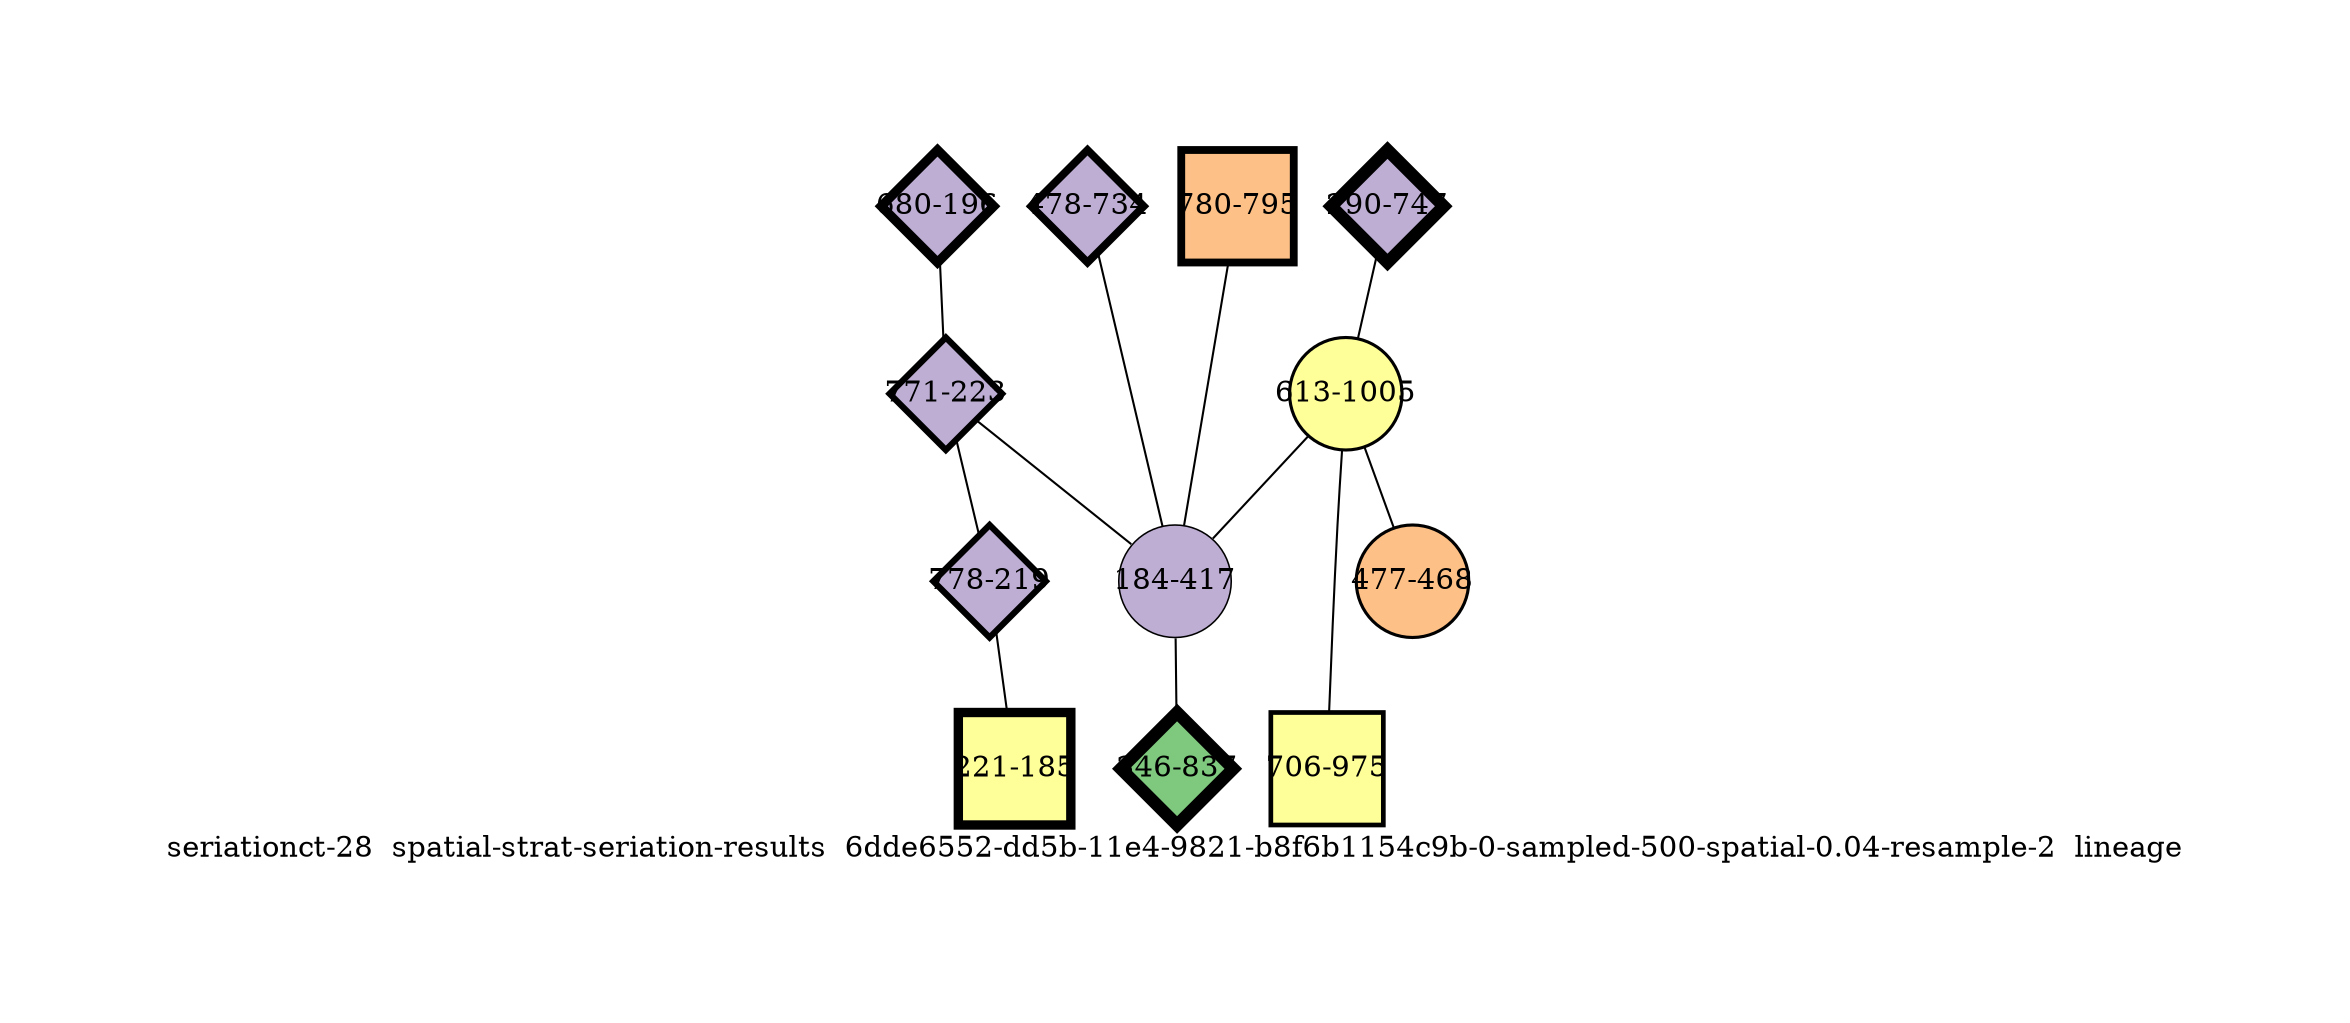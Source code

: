 strict graph "seriationct-28  spatial-strat-seriation-results  6dde6552-dd5b-11e4-9821-b8f6b1154c9b-0-sampled-500-spatial-0.04-resample-2  lineage" {
labelloc=b;
ratio=auto;
pad="1.0";
label="seriationct-28  spatial-strat-seriation-results  6dde6552-dd5b-11e4-9821-b8f6b1154c9b-0-sampled-500-spatial-0.04-resample-2  lineage";
node [width="0.75", style=filled, fixedsize=true, height="0.75", shape=circle, label=""];
0 [xCoordinate="196.0", appears_in_slice=6, yCoordinate="680.0", colorscheme=accent8, lineage_id=2, short_label="680-196", label="680-196", shape=diamond, cluster_id=1, fillcolor=2, size="500.0", id=0, penwidth="4.5"];
1 [xCoordinate="747.0", appears_in_slice=8, yCoordinate="290.0", colorscheme=accent8, lineage_id=2, short_label="290-747", label="290-747", shape=diamond, cluster_id=1, fillcolor=2, size="500.0", id=1, penwidth="6.0"];
2 [xCoordinate="223.0", appears_in_slice=4, yCoordinate="771.0", colorscheme=accent8, lineage_id=2, short_label="771-223", label="771-223", shape=diamond, cluster_id=1, fillcolor=2, size="500.0", id=2, penwidth="3.0"];
3 [xCoordinate="1005.0", appears_in_slice=2, yCoordinate="613.0", colorscheme=accent8, lineage_id=0, short_label="613-1005", label="613-1005", shape=circle, cluster_id=3, fillcolor=4, size="500.0", id=3, penwidth="1.5"];
4 [xCoordinate="219.0", appears_in_slice=4, yCoordinate="778.0", colorscheme=accent8, lineage_id=2, short_label="778-219", label="778-219", shape=diamond, cluster_id=1, fillcolor=2, size="500.0", id=4, penwidth="3.0"];
5 [xCoordinate="734.0", appears_in_slice=5, yCoordinate="478.0", colorscheme=accent8, lineage_id=2, short_label="478-734", label="478-734", shape=diamond, cluster_id=1, fillcolor=2, size="500.0", id=5, penwidth="3.75"];
6 [xCoordinate="795.0", appears_in_slice=5, yCoordinate="780.0", colorscheme=accent8, lineage_id=1, short_label="780-795", label="780-795", shape=square, cluster_id=2, fillcolor=3, size="500.0", id=6, penwidth="3.75"];
7 [xCoordinate="417.0", appears_in_slice=1, yCoordinate="184.0", colorscheme=accent8, lineage_id=0, short_label="184-417", label="184-417", shape=circle, cluster_id=1, fillcolor=2, size="500.0", id=7, penwidth="0.75"];
8 [xCoordinate="837.0", appears_in_slice=8, yCoordinate="346.0", colorscheme=accent8, lineage_id=2, short_label="346-837", label="346-837", shape=diamond, cluster_id=0, fillcolor=1, size="500.0", id=8, penwidth="6.0"];
9 [xCoordinate="975.0", appears_in_slice=3, yCoordinate="706.0", colorscheme=accent8, lineage_id=1, short_label="706-975", label="706-975", shape=square, cluster_id=3, fillcolor=4, size="500.0", id=9, penwidth="2.25"];
10 [xCoordinate="468.0", appears_in_slice=2, yCoordinate="477.0", colorscheme=accent8, lineage_id=0, short_label="477-468", label="477-468", shape=circle, cluster_id=2, fillcolor=3, size="500.0", id=10, penwidth="1.5"];
11 [xCoordinate="185.0", appears_in_slice=6, yCoordinate="221.0", colorscheme=accent8, lineage_id=1, short_label="221-185", label="221-185", shape=square, cluster_id=3, fillcolor=4, size="500.0", id=11, penwidth="4.5"];
0 -- 2  [inverseweight="2.73219964497", weight="0.36600546444"];
1 -- 3  [inverseweight="2.92462679756", weight="0.341923968157"];
2 -- 4  [inverseweight="3.04674215423", weight="0.328219438791"];
2 -- 7  [inverseweight="3.44132657048", weight="0.290585615611"];
3 -- 10  [inverseweight="3.04572451937", weight="0.328329103188"];
3 -- 7  [inverseweight="3.67468295285", weight="0.272132320756"];
3 -- 9  [inverseweight="2.82427285041", weight="0.35407343871"];
4 -- 11  [inverseweight="2.47743424692", weight="0.403643406982"];
5 -- 7  [inverseweight="3.43595953222", weight="0.291039516217"];
6 -- 7  [inverseweight="2.47306658275", weight="0.404356278547"];
7 -- 8  [inverseweight="2.87403789722", weight="0.347942523989"];
}
